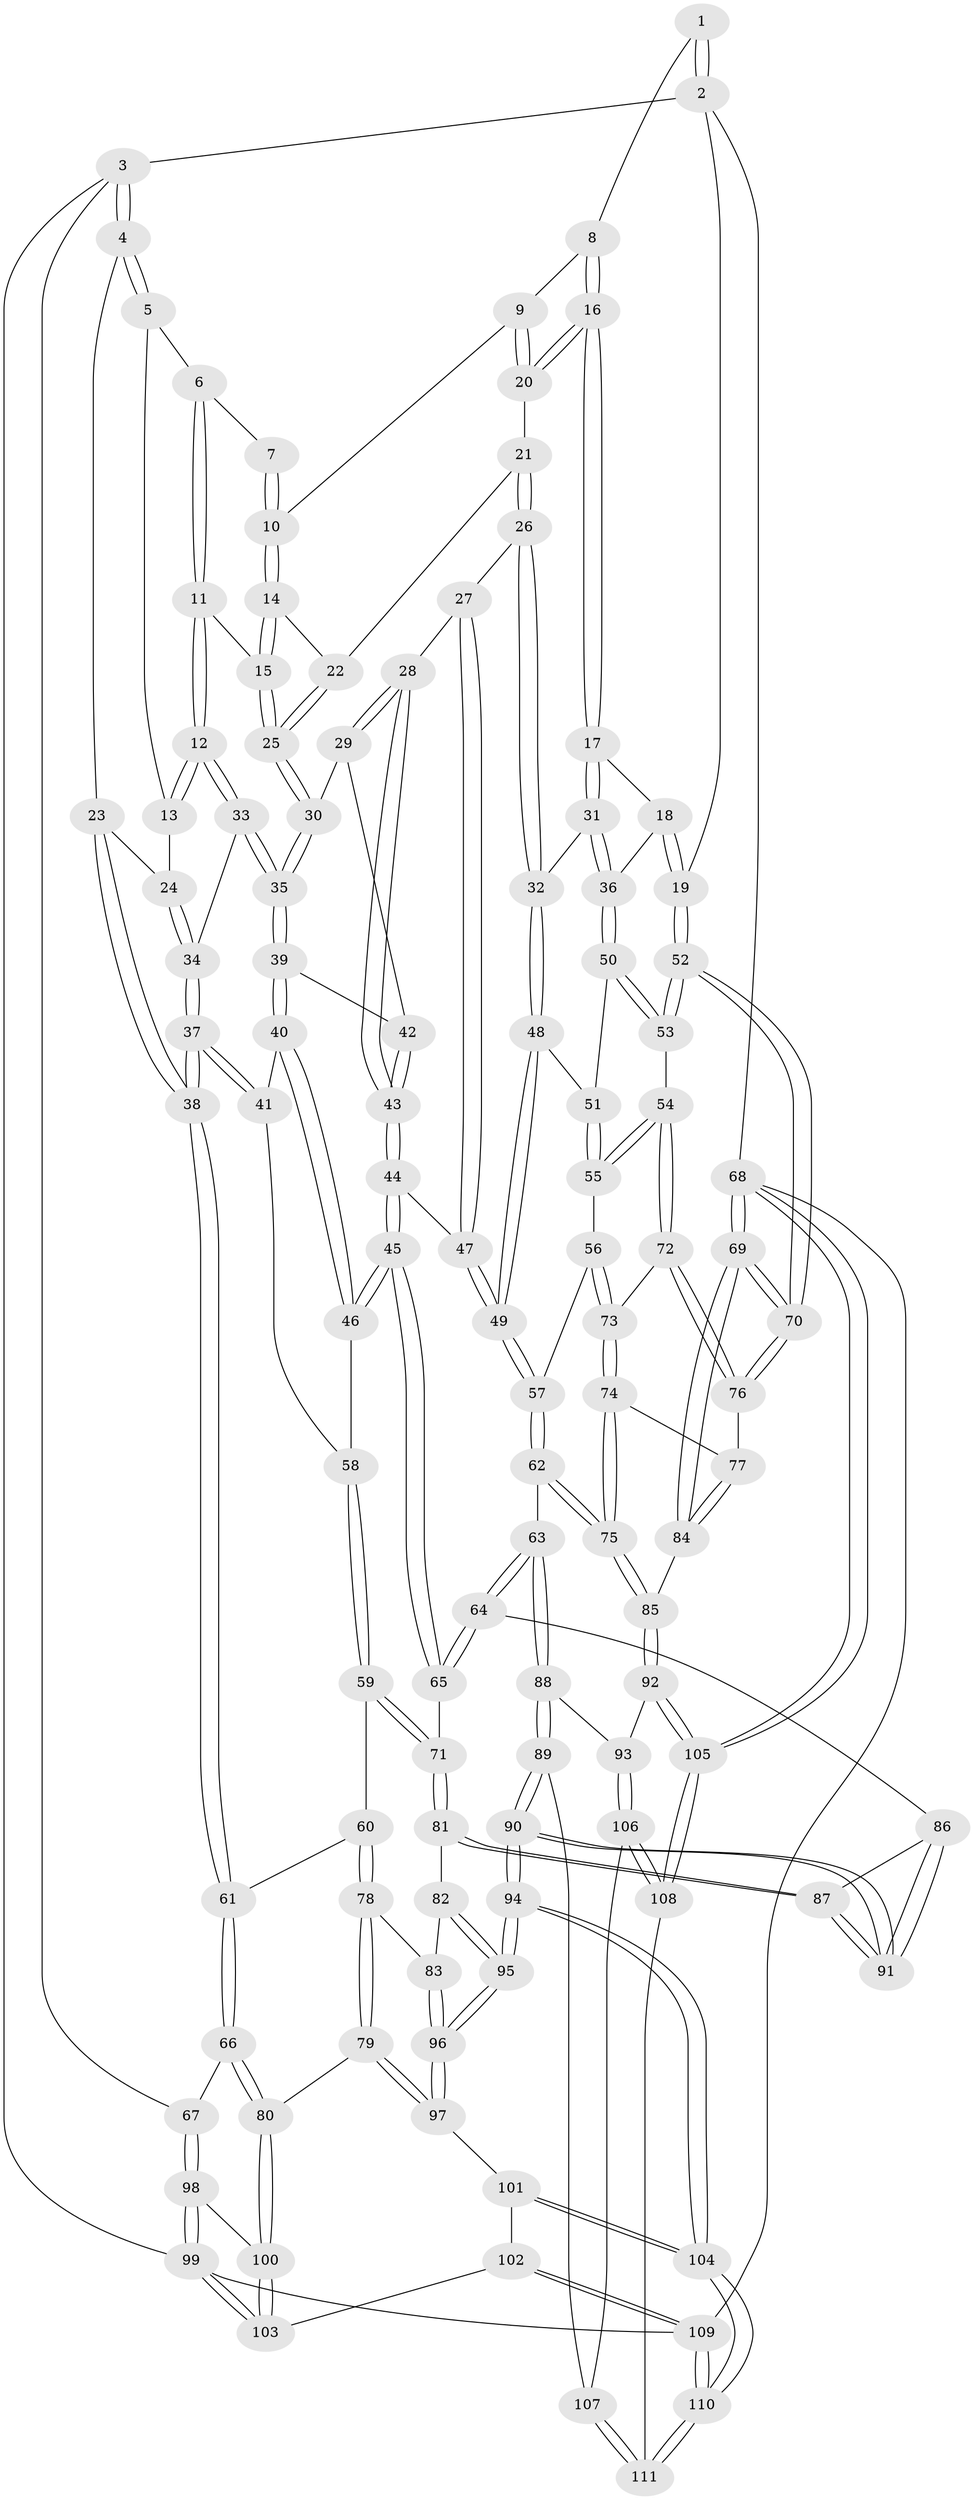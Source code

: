 // Generated by graph-tools (version 1.1) at 2025/17/03/09/25 04:17:15]
// undirected, 111 vertices, 274 edges
graph export_dot {
graph [start="1"]
  node [color=gray90,style=filled];
  1 [pos="+0.7269201440357266+0"];
  2 [pos="+1+0"];
  3 [pos="+0+0"];
  4 [pos="+0+0"];
  5 [pos="+0.4069848125392224+0"];
  6 [pos="+0.4748981287689627+0"];
  7 [pos="+0.6135799986702208+0"];
  8 [pos="+0.74875655934201+0.07106128151968279"];
  9 [pos="+0.697167679543195+0.102964566423253"];
  10 [pos="+0.6327057689280391+0.09313553705144155"];
  11 [pos="+0.4910246570572948+0.164687163840733"];
  12 [pos="+0.4860630314624698+0.16705302321180704"];
  13 [pos="+0.3361349507135316+0.11612545649288078"];
  14 [pos="+0.617812272264401+0.11393123526648236"];
  15 [pos="+0.4992687831480017+0.1673304024699066"];
  16 [pos="+0.8333372273199093+0.15175548025693844"];
  17 [pos="+0.8475382900876708+0.1591012026467001"];
  18 [pos="+1+0"];
  19 [pos="+1+0"];
  20 [pos="+0.7082878700272529+0.16167942337442712"];
  21 [pos="+0.6831882431741713+0.19352332109448056"];
  22 [pos="+0.6615666744171325+0.17732686810173134"];
  23 [pos="+0.15831861692951119+0.15746947818806245"];
  24 [pos="+0.26358916947392635+0.1518899544108143"];
  25 [pos="+0.5456872773644135+0.21660137820353675"];
  26 [pos="+0.6959484923409506+0.3054709890496745"];
  27 [pos="+0.6785413576812196+0.3122059514069918"];
  28 [pos="+0.6761050760737192+0.31224411576745226"];
  29 [pos="+0.6220998840064028+0.2860940889789416"];
  30 [pos="+0.572521434468762+0.2548001188598829"];
  31 [pos="+0.8231320938011035+0.3081299123034598"];
  32 [pos="+0.8049902819268772+0.31364529483817133"];
  33 [pos="+0.4087960522775292+0.26982043629130464"];
  34 [pos="+0.3988070925940989+0.27526294006293495"];
  35 [pos="+0.5007978694540315+0.3401878679653508"];
  36 [pos="+0.8737565027967418+0.3356628745654456"];
  37 [pos="+0.3045994241226094+0.4046425295949749"];
  38 [pos="+0.2046935720756339+0.42729411502213244"];
  39 [pos="+0.5071506469279604+0.36571646380499256"];
  40 [pos="+0.4959135921088739+0.3803226695864646"];
  41 [pos="+0.3781998886843589+0.43510427434989607"];
  42 [pos="+0.5165035970082532+0.3675986271000869"];
  43 [pos="+0.5855441049873998+0.39637188113000166"];
  44 [pos="+0.5765651030865587+0.48161186563400865"];
  45 [pos="+0.5496844150411073+0.5123952427573086"];
  46 [pos="+0.5400102566491692+0.5065567555522381"];
  47 [pos="+0.6753506725996431+0.4653540878283228"];
  48 [pos="+0.7569009218377135+0.4779222189054661"];
  49 [pos="+0.7285060862850247+0.5060314828069035"];
  50 [pos="+0.9193827296251382+0.3638823539817702"];
  51 [pos="+0.8359476486119809+0.49012371679714406"];
  52 [pos="+1+0.406249466306585"];
  53 [pos="+1+0.39246502262639704"];
  54 [pos="+0.8720949025428457+0.5584367022769805"];
  55 [pos="+0.8426112203593523+0.5094220119407882"];
  56 [pos="+0.7614143038907742+0.5464763877708685"];
  57 [pos="+0.7284448329133043+0.5262197412529483"];
  58 [pos="+0.41134320332301855+0.4676230989569177"];
  59 [pos="+0.417103994074678+0.6041258349531023"];
  60 [pos="+0.2770083952847083+0.6157814866306335"];
  61 [pos="+0.199991948526948+0.43332611535823895"];
  62 [pos="+0.6203985409838682+0.6633598476652515"];
  63 [pos="+0.5837696088378118+0.6574350268566491"];
  64 [pos="+0.5829002189962416+0.6569895495649746"];
  65 [pos="+0.5668678142321483+0.6424445510617732"];
  66 [pos="+0+0.5358721858204397"];
  67 [pos="+0+0.5359290173268082"];
  68 [pos="+1+1"];
  69 [pos="+1+1"];
  70 [pos="+1+0.5943932129645634"];
  71 [pos="+0.48251629058883017+0.6403322552295243"];
  72 [pos="+0.8715736323327865+0.5629469081407832"];
  73 [pos="+0.8163590075427722+0.5915718089211323"];
  74 [pos="+0.8060210558791765+0.6319310699156364"];
  75 [pos="+0.7231154666546529+0.7387289688916517"];
  76 [pos="+0.971650051153221+0.647043418332945"];
  77 [pos="+0.9353031846382638+0.6797774486266506"];
  78 [pos="+0.2690460548341889+0.6723765796166427"];
  79 [pos="+0.17015416381992313+0.7442011378230637"];
  80 [pos="+0.15433002501611356+0.742219041438633"];
  81 [pos="+0.37619367756042743+0.7418891441157167"];
  82 [pos="+0.3679415022540513+0.7416868714597139"];
  83 [pos="+0.33167848853308013+0.7331948171206208"];
  84 [pos="+0.8880569246198097+0.754052590828105"];
  85 [pos="+0.7493603403907728+0.7852895196083288"];
  86 [pos="+0.4974268197021446+0.7454630980340587"];
  87 [pos="+0.4109166282659957+0.7721265185500409"];
  88 [pos="+0.5426205139362533+0.862521083228236"];
  89 [pos="+0.511148241053361+0.8930309200960823"];
  90 [pos="+0.46178434643831573+0.9008620097330879"];
  91 [pos="+0.45791263120872666+0.8792000078826353"];
  92 [pos="+0.7434332112612363+0.836443110105355"];
  93 [pos="+0.7388073574222738+0.8410520496767968"];
  94 [pos="+0.3716763535735745+0.9826596727872834"];
  95 [pos="+0.36169404554743884+0.962621889436647"];
  96 [pos="+0.29268948812138557+0.8538675401380413"];
  97 [pos="+0.20281968574548698+0.8217499174187191"];
  98 [pos="+0+0.570962450139807"];
  99 [pos="+0+0.9653609338245517"];
  100 [pos="+0.06824570338270237+0.8391691043215481"];
  101 [pos="+0.18388570875928614+0.8645959788062727"];
  102 [pos="+0.07683903268332468+0.9086539786632"];
  103 [pos="+0.05327716547502759+0.892398281022137"];
  104 [pos="+0.30038154485810475+1"];
  105 [pos="+1+1"];
  106 [pos="+0.6677866371581194+0.9819183743285563"];
  107 [pos="+0.5651778626132449+0.9364228376591944"];
  108 [pos="+0.6897868727358506+1"];
  109 [pos="+0.26831282084203717+1"];
  110 [pos="+0.2941764216072966+1"];
  111 [pos="+0.5056808412174832+1"];
  1 -- 2;
  1 -- 2;
  1 -- 8;
  2 -- 3;
  2 -- 19;
  2 -- 68;
  3 -- 4;
  3 -- 4;
  3 -- 67;
  3 -- 99;
  4 -- 5;
  4 -- 5;
  4 -- 23;
  5 -- 6;
  5 -- 13;
  6 -- 7;
  6 -- 11;
  6 -- 11;
  7 -- 10;
  7 -- 10;
  8 -- 9;
  8 -- 16;
  8 -- 16;
  9 -- 10;
  9 -- 20;
  9 -- 20;
  10 -- 14;
  10 -- 14;
  11 -- 12;
  11 -- 12;
  11 -- 15;
  12 -- 13;
  12 -- 13;
  12 -- 33;
  12 -- 33;
  13 -- 24;
  14 -- 15;
  14 -- 15;
  14 -- 22;
  15 -- 25;
  15 -- 25;
  16 -- 17;
  16 -- 17;
  16 -- 20;
  16 -- 20;
  17 -- 18;
  17 -- 31;
  17 -- 31;
  18 -- 19;
  18 -- 19;
  18 -- 36;
  19 -- 52;
  19 -- 52;
  20 -- 21;
  21 -- 22;
  21 -- 26;
  21 -- 26;
  22 -- 25;
  22 -- 25;
  23 -- 24;
  23 -- 38;
  23 -- 38;
  24 -- 34;
  24 -- 34;
  25 -- 30;
  25 -- 30;
  26 -- 27;
  26 -- 32;
  26 -- 32;
  27 -- 28;
  27 -- 47;
  27 -- 47;
  28 -- 29;
  28 -- 29;
  28 -- 43;
  28 -- 43;
  29 -- 30;
  29 -- 42;
  30 -- 35;
  30 -- 35;
  31 -- 32;
  31 -- 36;
  31 -- 36;
  32 -- 48;
  32 -- 48;
  33 -- 34;
  33 -- 35;
  33 -- 35;
  34 -- 37;
  34 -- 37;
  35 -- 39;
  35 -- 39;
  36 -- 50;
  36 -- 50;
  37 -- 38;
  37 -- 38;
  37 -- 41;
  37 -- 41;
  38 -- 61;
  38 -- 61;
  39 -- 40;
  39 -- 40;
  39 -- 42;
  40 -- 41;
  40 -- 46;
  40 -- 46;
  41 -- 58;
  42 -- 43;
  42 -- 43;
  43 -- 44;
  43 -- 44;
  44 -- 45;
  44 -- 45;
  44 -- 47;
  45 -- 46;
  45 -- 46;
  45 -- 65;
  45 -- 65;
  46 -- 58;
  47 -- 49;
  47 -- 49;
  48 -- 49;
  48 -- 49;
  48 -- 51;
  49 -- 57;
  49 -- 57;
  50 -- 51;
  50 -- 53;
  50 -- 53;
  51 -- 55;
  51 -- 55;
  52 -- 53;
  52 -- 53;
  52 -- 70;
  52 -- 70;
  53 -- 54;
  54 -- 55;
  54 -- 55;
  54 -- 72;
  54 -- 72;
  55 -- 56;
  56 -- 57;
  56 -- 73;
  56 -- 73;
  57 -- 62;
  57 -- 62;
  58 -- 59;
  58 -- 59;
  59 -- 60;
  59 -- 71;
  59 -- 71;
  60 -- 61;
  60 -- 78;
  60 -- 78;
  61 -- 66;
  61 -- 66;
  62 -- 63;
  62 -- 75;
  62 -- 75;
  63 -- 64;
  63 -- 64;
  63 -- 88;
  63 -- 88;
  64 -- 65;
  64 -- 65;
  64 -- 86;
  65 -- 71;
  66 -- 67;
  66 -- 80;
  66 -- 80;
  67 -- 98;
  67 -- 98;
  68 -- 69;
  68 -- 69;
  68 -- 105;
  68 -- 105;
  68 -- 109;
  69 -- 70;
  69 -- 70;
  69 -- 84;
  69 -- 84;
  70 -- 76;
  70 -- 76;
  71 -- 81;
  71 -- 81;
  72 -- 73;
  72 -- 76;
  72 -- 76;
  73 -- 74;
  73 -- 74;
  74 -- 75;
  74 -- 75;
  74 -- 77;
  75 -- 85;
  75 -- 85;
  76 -- 77;
  77 -- 84;
  77 -- 84;
  78 -- 79;
  78 -- 79;
  78 -- 83;
  79 -- 80;
  79 -- 97;
  79 -- 97;
  80 -- 100;
  80 -- 100;
  81 -- 82;
  81 -- 87;
  81 -- 87;
  82 -- 83;
  82 -- 95;
  82 -- 95;
  83 -- 96;
  83 -- 96;
  84 -- 85;
  85 -- 92;
  85 -- 92;
  86 -- 87;
  86 -- 91;
  86 -- 91;
  87 -- 91;
  87 -- 91;
  88 -- 89;
  88 -- 89;
  88 -- 93;
  89 -- 90;
  89 -- 90;
  89 -- 107;
  90 -- 91;
  90 -- 91;
  90 -- 94;
  90 -- 94;
  92 -- 93;
  92 -- 105;
  92 -- 105;
  93 -- 106;
  93 -- 106;
  94 -- 95;
  94 -- 95;
  94 -- 104;
  94 -- 104;
  95 -- 96;
  95 -- 96;
  96 -- 97;
  96 -- 97;
  97 -- 101;
  98 -- 99;
  98 -- 99;
  98 -- 100;
  99 -- 103;
  99 -- 103;
  99 -- 109;
  100 -- 103;
  100 -- 103;
  101 -- 102;
  101 -- 104;
  101 -- 104;
  102 -- 103;
  102 -- 109;
  102 -- 109;
  104 -- 110;
  104 -- 110;
  105 -- 108;
  105 -- 108;
  106 -- 107;
  106 -- 108;
  106 -- 108;
  107 -- 111;
  107 -- 111;
  108 -- 111;
  109 -- 110;
  109 -- 110;
  110 -- 111;
  110 -- 111;
}

